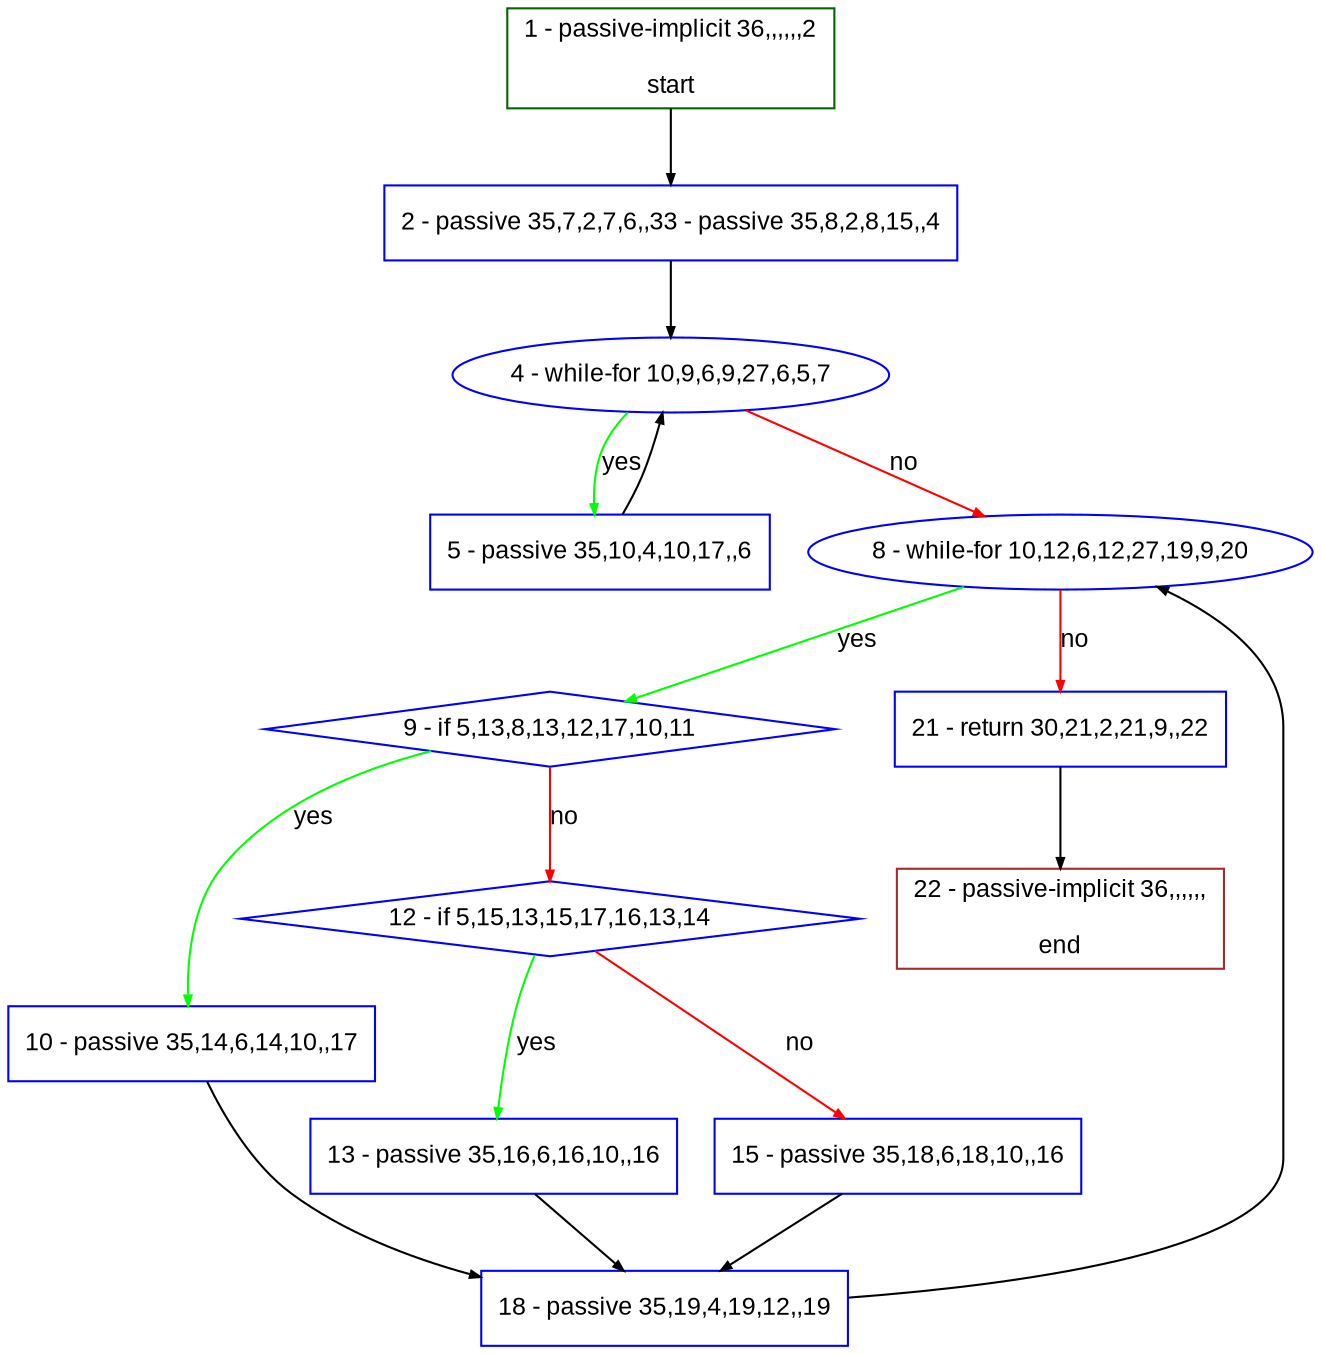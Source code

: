 digraph "" {
  graph [bgcolor="white", fillcolor="#FFFFCC", pack="true", packmode="clust", fontname="Arial", label="", fontsize="12", compound="true", style="rounded,filled"];
  node [node_initialized="no", fillcolor="white", fontname="Arial", label="", color="grey", fontsize="12", fixedsize="false", compound="true", shape="rectangle", style="filled"];
  edge [arrowtail="none", lhead="", fontcolor="black", fontname="Arial", label="", color="black", fontsize="12", arrowhead="normal", arrowsize="0.5", compound="true", ltail="", dir="forward"];
  __N1 [fillcolor="#ffffff", label="2 - passive 35,7,2,7,6,,33 - passive 35,8,2,8,15,,4", color="#0000ff", shape="box", style="filled"];
  __N2 [fillcolor="#ffffff", label="1 - passive-implicit 36,,,,,,2\n\nstart", color="#006400", shape="box", style="filled"];
  __N3 [fillcolor="#ffffff", label="4 - while-for 10,9,6,9,27,6,5,7", color="#0000ff", shape="oval", style="filled"];
  __N4 [fillcolor="#ffffff", label="5 - passive 35,10,4,10,17,,6", color="#0000ff", shape="box", style="filled"];
  __N5 [fillcolor="#ffffff", label="8 - while-for 10,12,6,12,27,19,9,20", color="#0000ff", shape="oval", style="filled"];
  __N6 [fillcolor="#ffffff", label="9 - if 5,13,8,13,12,17,10,11", color="#0000ff", shape="diamond", style="filled"];
  __N7 [fillcolor="#ffffff", label="21 - return 30,21,2,21,9,,22", color="#0000ff", shape="box", style="filled"];
  __N8 [fillcolor="#ffffff", label="10 - passive 35,14,6,14,10,,17", color="#0000ff", shape="box", style="filled"];
  __N9 [fillcolor="#ffffff", label="12 - if 5,15,13,15,17,16,13,14", color="#0000ff", shape="diamond", style="filled"];
  __N10 [fillcolor="#ffffff", label="18 - passive 35,19,4,19,12,,19", color="#0000ff", shape="box", style="filled"];
  __N11 [fillcolor="#ffffff", label="13 - passive 35,16,6,16,10,,16", color="#0000ff", shape="box", style="filled"];
  __N12 [fillcolor="#ffffff", label="15 - passive 35,18,6,18,10,,16", color="#0000ff", shape="box", style="filled"];
  __N13 [fillcolor="#ffffff", label="22 - passive-implicit 36,,,,,,\n\nend", color="#a52a2a", shape="box", style="filled"];
  __N2 -> __N1 [arrowtail="none", color="#000000", label="", arrowhead="normal", dir="forward"];
  __N1 -> __N3 [arrowtail="none", color="#000000", label="", arrowhead="normal", dir="forward"];
  __N3 -> __N4 [arrowtail="none", color="#00ff00", label="yes", arrowhead="normal", dir="forward"];
  __N4 -> __N3 [arrowtail="none", color="#000000", label="", arrowhead="normal", dir="forward"];
  __N3 -> __N5 [arrowtail="none", color="#ff0000", label="no", arrowhead="normal", dir="forward"];
  __N5 -> __N6 [arrowtail="none", color="#00ff00", label="yes", arrowhead="normal", dir="forward"];
  __N5 -> __N7 [arrowtail="none", color="#ff0000", label="no", arrowhead="normal", dir="forward"];
  __N6 -> __N8 [arrowtail="none", color="#00ff00", label="yes", arrowhead="normal", dir="forward"];
  __N6 -> __N9 [arrowtail="none", color="#ff0000", label="no", arrowhead="normal", dir="forward"];
  __N8 -> __N10 [arrowtail="none", color="#000000", label="", arrowhead="normal", dir="forward"];
  __N9 -> __N11 [arrowtail="none", color="#00ff00", label="yes", arrowhead="normal", dir="forward"];
  __N9 -> __N12 [arrowtail="none", color="#ff0000", label="no", arrowhead="normal", dir="forward"];
  __N11 -> __N10 [arrowtail="none", color="#000000", label="", arrowhead="normal", dir="forward"];
  __N12 -> __N10 [arrowtail="none", color="#000000", label="", arrowhead="normal", dir="forward"];
  __N10 -> __N5 [arrowtail="none", color="#000000", label="", arrowhead="normal", dir="forward"];
  __N7 -> __N13 [arrowtail="none", color="#000000", label="", arrowhead="normal", dir="forward"];
}
